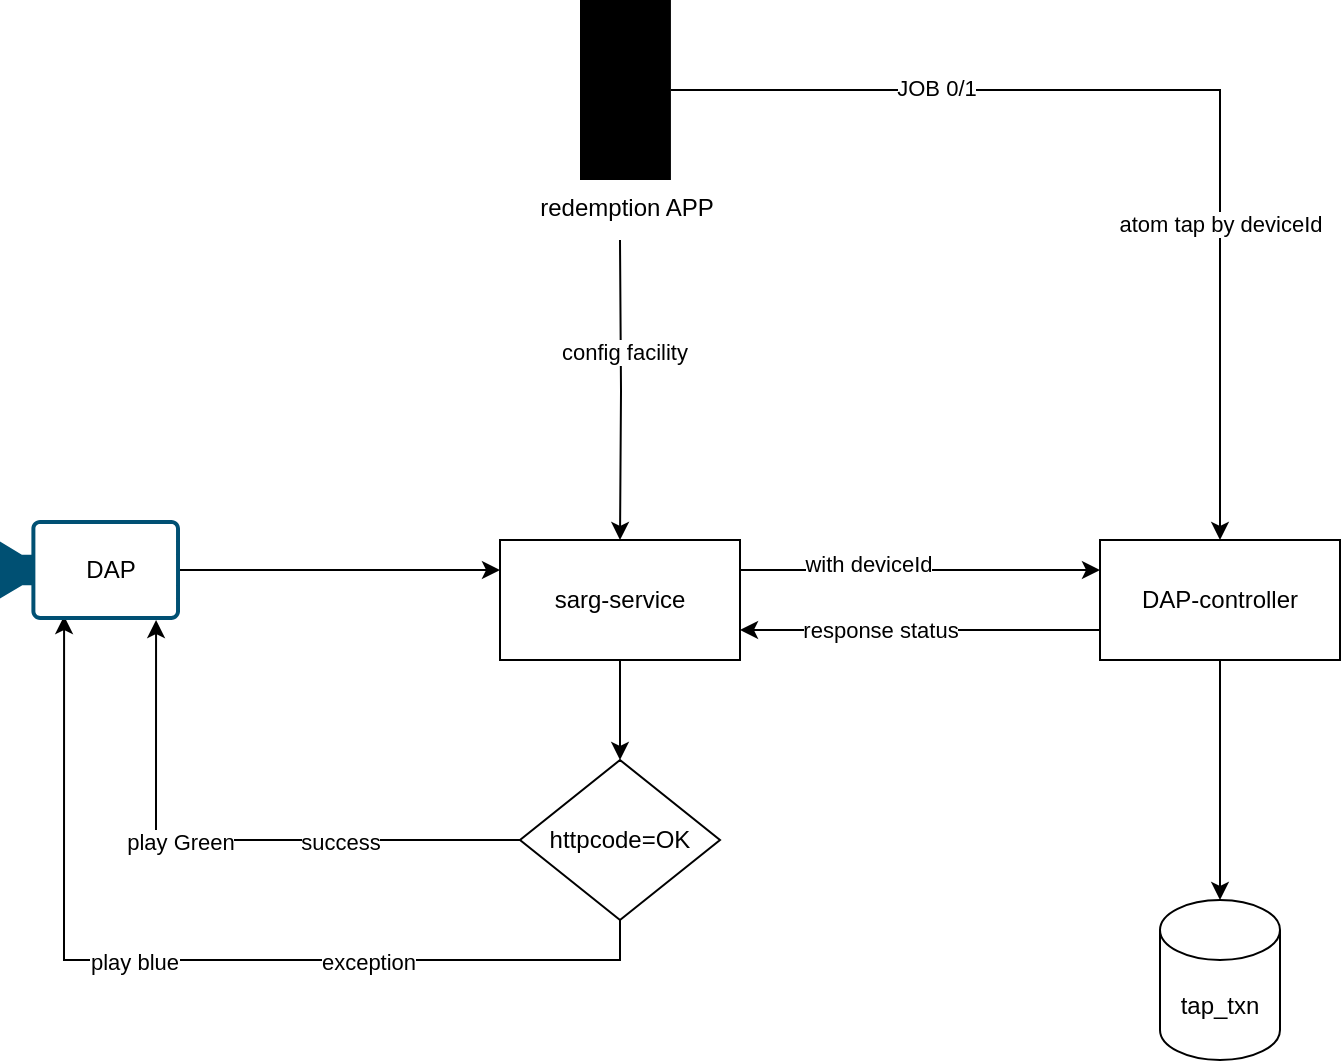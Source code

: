 <mxfile version="24.8.3">
  <diagram name="Page-1" id="Hwq8ODd7fS5CAAT26_K7">
    <mxGraphModel dx="1242" dy="705" grid="1" gridSize="10" guides="1" tooltips="1" connect="1" arrows="1" fold="1" page="1" pageScale="1" pageWidth="850" pageHeight="1100" math="0" shadow="0">
      <root>
        <mxCell id="0" />
        <mxCell id="1" parent="0" />
        <mxCell id="yUcysdBzzIg5NCyW9ZT4-1" value="tap_txn" style="shape=cylinder3;whiteSpace=wrap;html=1;boundedLbl=1;backgroundOutline=1;size=15;" vertex="1" parent="1">
          <mxGeometry x="660" y="530" width="60" height="80" as="geometry" />
        </mxCell>
        <mxCell id="yUcysdBzzIg5NCyW9ZT4-9" style="edgeStyle=orthogonalEdgeStyle;rounded=0;orthogonalLoop=1;jettySize=auto;html=1;exitX=1;exitY=0.5;exitDx=0;exitDy=0;entryX=0;entryY=0.25;entryDx=0;entryDy=0;exitPerimeter=0;" edge="1" parent="1" source="yUcysdBzzIg5NCyW9ZT4-32" target="yUcysdBzzIg5NCyW9ZT4-3">
          <mxGeometry relative="1" as="geometry">
            <mxPoint x="190" y="365" as="sourcePoint" />
          </mxGeometry>
        </mxCell>
        <mxCell id="yUcysdBzzIg5NCyW9ZT4-10" style="edgeStyle=orthogonalEdgeStyle;rounded=0;orthogonalLoop=1;jettySize=auto;html=1;exitX=1;exitY=0.25;exitDx=0;exitDy=0;entryX=0;entryY=0.25;entryDx=0;entryDy=0;" edge="1" parent="1" source="yUcysdBzzIg5NCyW9ZT4-3" target="yUcysdBzzIg5NCyW9ZT4-4">
          <mxGeometry relative="1" as="geometry" />
        </mxCell>
        <mxCell id="yUcysdBzzIg5NCyW9ZT4-13" value="with&amp;nbsp;deviceId" style="edgeLabel;html=1;align=center;verticalAlign=middle;resizable=0;points=[];" vertex="1" connectable="0" parent="yUcysdBzzIg5NCyW9ZT4-10">
          <mxGeometry x="-0.289" y="3" relative="1" as="geometry">
            <mxPoint as="offset" />
          </mxGeometry>
        </mxCell>
        <mxCell id="yUcysdBzzIg5NCyW9ZT4-14" style="edgeStyle=orthogonalEdgeStyle;rounded=0;orthogonalLoop=1;jettySize=auto;html=1;entryX=0.5;entryY=0;entryDx=0;entryDy=0;" edge="1" parent="1" source="yUcysdBzzIg5NCyW9ZT4-8" target="yUcysdBzzIg5NCyW9ZT4-4">
          <mxGeometry relative="1" as="geometry" />
        </mxCell>
        <mxCell id="yUcysdBzzIg5NCyW9ZT4-15" value="JOB 0/1" style="edgeLabel;html=1;align=center;verticalAlign=middle;resizable=0;points=[];" vertex="1" connectable="0" parent="yUcysdBzzIg5NCyW9ZT4-14">
          <mxGeometry x="-0.469" y="1" relative="1" as="geometry">
            <mxPoint as="offset" />
          </mxGeometry>
        </mxCell>
        <mxCell id="yUcysdBzzIg5NCyW9ZT4-19" value="atom tap by deviceId" style="edgeLabel;html=1;align=center;verticalAlign=middle;resizable=0;points=[];" vertex="1" connectable="0" parent="yUcysdBzzIg5NCyW9ZT4-14">
          <mxGeometry x="0.367" relative="1" as="geometry">
            <mxPoint as="offset" />
          </mxGeometry>
        </mxCell>
        <mxCell id="yUcysdBzzIg5NCyW9ZT4-16" style="edgeStyle=orthogonalEdgeStyle;rounded=0;orthogonalLoop=1;jettySize=auto;html=1;entryX=0.5;entryY=0;entryDx=0;entryDy=0;" edge="1" parent="1" target="yUcysdBzzIg5NCyW9ZT4-3">
          <mxGeometry relative="1" as="geometry">
            <mxPoint x="460" y="250" as="targetPoint" />
            <mxPoint x="390" y="200" as="sourcePoint" />
          </mxGeometry>
        </mxCell>
        <mxCell id="yUcysdBzzIg5NCyW9ZT4-17" value="config facility" style="edgeLabel;html=1;align=center;verticalAlign=middle;resizable=0;points=[];" vertex="1" connectable="0" parent="yUcysdBzzIg5NCyW9ZT4-16">
          <mxGeometry x="-0.256" y="1" relative="1" as="geometry">
            <mxPoint as="offset" />
          </mxGeometry>
        </mxCell>
        <mxCell id="yUcysdBzzIg5NCyW9ZT4-21" style="edgeStyle=orthogonalEdgeStyle;rounded=0;orthogonalLoop=1;jettySize=auto;html=1;exitX=0.5;exitY=1;exitDx=0;exitDy=0;entryX=0.5;entryY=0;entryDx=0;entryDy=0;" edge="1" parent="1" source="yUcysdBzzIg5NCyW9ZT4-3" target="yUcysdBzzIg5NCyW9ZT4-20">
          <mxGeometry relative="1" as="geometry" />
        </mxCell>
        <mxCell id="yUcysdBzzIg5NCyW9ZT4-3" value="sarg-service" style="rounded=0;whiteSpace=wrap;html=1;" vertex="1" parent="1">
          <mxGeometry x="330" y="350" width="120" height="60" as="geometry" />
        </mxCell>
        <mxCell id="yUcysdBzzIg5NCyW9ZT4-22" style="edgeStyle=orthogonalEdgeStyle;rounded=0;orthogonalLoop=1;jettySize=auto;html=1;exitX=0;exitY=0.75;exitDx=0;exitDy=0;entryX=1;entryY=0.75;entryDx=0;entryDy=0;" edge="1" parent="1" source="yUcysdBzzIg5NCyW9ZT4-4" target="yUcysdBzzIg5NCyW9ZT4-3">
          <mxGeometry relative="1" as="geometry" />
        </mxCell>
        <mxCell id="yUcysdBzzIg5NCyW9ZT4-23" value="response status" style="edgeLabel;html=1;align=center;verticalAlign=middle;resizable=0;points=[];" vertex="1" connectable="0" parent="yUcysdBzzIg5NCyW9ZT4-22">
          <mxGeometry x="0.411" relative="1" as="geometry">
            <mxPoint x="17" as="offset" />
          </mxGeometry>
        </mxCell>
        <mxCell id="yUcysdBzzIg5NCyW9ZT4-4" value="DAP-controller" style="rounded=0;whiteSpace=wrap;html=1;" vertex="1" parent="1">
          <mxGeometry x="630" y="350" width="120" height="60" as="geometry" />
        </mxCell>
        <mxCell id="yUcysdBzzIg5NCyW9ZT4-8" value="redemption APP" style="sketch=0;verticalLabelPosition=bottom;sketch=0;aspect=fixed;html=1;verticalAlign=top;strokeColor=none;fillColor=#000000;align=center;outlineConnect=0;pointerEvents=1;shape=mxgraph.citrix2.mobile;" vertex="1" parent="1">
          <mxGeometry x="370" y="80" width="45.46" height="90" as="geometry" />
        </mxCell>
        <mxCell id="yUcysdBzzIg5NCyW9ZT4-12" style="edgeStyle=orthogonalEdgeStyle;rounded=0;orthogonalLoop=1;jettySize=auto;html=1;exitX=0.5;exitY=1;exitDx=0;exitDy=0;entryX=0.5;entryY=0;entryDx=0;entryDy=0;entryPerimeter=0;" edge="1" parent="1" source="yUcysdBzzIg5NCyW9ZT4-4" target="yUcysdBzzIg5NCyW9ZT4-1">
          <mxGeometry relative="1" as="geometry" />
        </mxCell>
        <mxCell id="yUcysdBzzIg5NCyW9ZT4-24" style="edgeStyle=orthogonalEdgeStyle;rounded=0;orthogonalLoop=1;jettySize=auto;html=1;exitX=0;exitY=0.5;exitDx=0;exitDy=0;entryX=0.867;entryY=1;entryDx=0;entryDy=0;entryPerimeter=0;" edge="1" parent="1" source="yUcysdBzzIg5NCyW9ZT4-20" target="yUcysdBzzIg5NCyW9ZT4-32">
          <mxGeometry relative="1" as="geometry">
            <mxPoint x="160" y="410" as="targetPoint" />
          </mxGeometry>
        </mxCell>
        <mxCell id="yUcysdBzzIg5NCyW9ZT4-27" value="success" style="edgeLabel;html=1;align=center;verticalAlign=middle;resizable=0;points=[];" vertex="1" connectable="0" parent="yUcysdBzzIg5NCyW9ZT4-24">
          <mxGeometry x="-0.28" y="1" relative="1" as="geometry">
            <mxPoint x="15" as="offset" />
          </mxGeometry>
        </mxCell>
        <mxCell id="yUcysdBzzIg5NCyW9ZT4-28" value="play Green" style="edgeLabel;html=1;align=center;verticalAlign=middle;resizable=0;points=[];" vertex="1" connectable="0" parent="yUcysdBzzIg5NCyW9ZT4-24">
          <mxGeometry x="0.222" y="1" relative="1" as="geometry">
            <mxPoint x="8" as="offset" />
          </mxGeometry>
        </mxCell>
        <mxCell id="yUcysdBzzIg5NCyW9ZT4-25" style="edgeStyle=orthogonalEdgeStyle;rounded=0;orthogonalLoop=1;jettySize=auto;html=1;exitX=0.5;exitY=1;exitDx=0;exitDy=0;entryX=0.356;entryY=0.96;entryDx=0;entryDy=0;entryPerimeter=0;" edge="1" parent="1" source="yUcysdBzzIg5NCyW9ZT4-20" target="yUcysdBzzIg5NCyW9ZT4-32">
          <mxGeometry relative="1" as="geometry">
            <mxPoint x="100" y="410" as="targetPoint" />
          </mxGeometry>
        </mxCell>
        <mxCell id="yUcysdBzzIg5NCyW9ZT4-29" value="N" style="edgeLabel;html=1;align=center;verticalAlign=middle;resizable=0;points=[];" vertex="1" connectable="0" parent="yUcysdBzzIg5NCyW9ZT4-25">
          <mxGeometry x="-0.351" y="1" relative="1" as="geometry">
            <mxPoint as="offset" />
          </mxGeometry>
        </mxCell>
        <mxCell id="yUcysdBzzIg5NCyW9ZT4-30" value="play blue" style="edgeLabel;html=1;align=center;verticalAlign=middle;resizable=0;points=[];" vertex="1" connectable="0" parent="yUcysdBzzIg5NCyW9ZT4-25">
          <mxGeometry x="0.12" y="1" relative="1" as="geometry">
            <mxPoint as="offset" />
          </mxGeometry>
        </mxCell>
        <mxCell id="yUcysdBzzIg5NCyW9ZT4-35" value="exception" style="edgeLabel;html=1;align=center;verticalAlign=middle;resizable=0;points=[];" vertex="1" connectable="0" parent="yUcysdBzzIg5NCyW9ZT4-25">
          <mxGeometry x="-0.378" y="1" relative="1" as="geometry">
            <mxPoint as="offset" />
          </mxGeometry>
        </mxCell>
        <mxCell id="yUcysdBzzIg5NCyW9ZT4-20" value="httpcode=OK" style="rhombus;whiteSpace=wrap;html=1;" vertex="1" parent="1">
          <mxGeometry x="340" y="460" width="100" height="80" as="geometry" />
        </mxCell>
        <mxCell id="yUcysdBzzIg5NCyW9ZT4-32" value="" style="points=[[0,0.5,0],[0.19,0.02,0],[0.59,0,0],[0.985,0.02,0],[1,0.5,0],[0.985,0.98,0],[0.59,1,0],[0.19,0.98,0]];verticalLabelPosition=bottom;sketch=0;html=1;verticalAlign=top;aspect=fixed;align=center;pointerEvents=1;shape=mxgraph.cisco19.camera;fillColor=#005073;strokeColor=none;" vertex="1" parent="1">
          <mxGeometry x="80" y="340" width="90" height="50" as="geometry" />
        </mxCell>
        <mxCell id="yUcysdBzzIg5NCyW9ZT4-34" value="DAP" style="text;html=1;align=center;verticalAlign=middle;resizable=0;points=[];autosize=1;strokeColor=none;fillColor=none;" vertex="1" parent="1">
          <mxGeometry x="110" y="350" width="50" height="30" as="geometry" />
        </mxCell>
      </root>
    </mxGraphModel>
  </diagram>
</mxfile>

